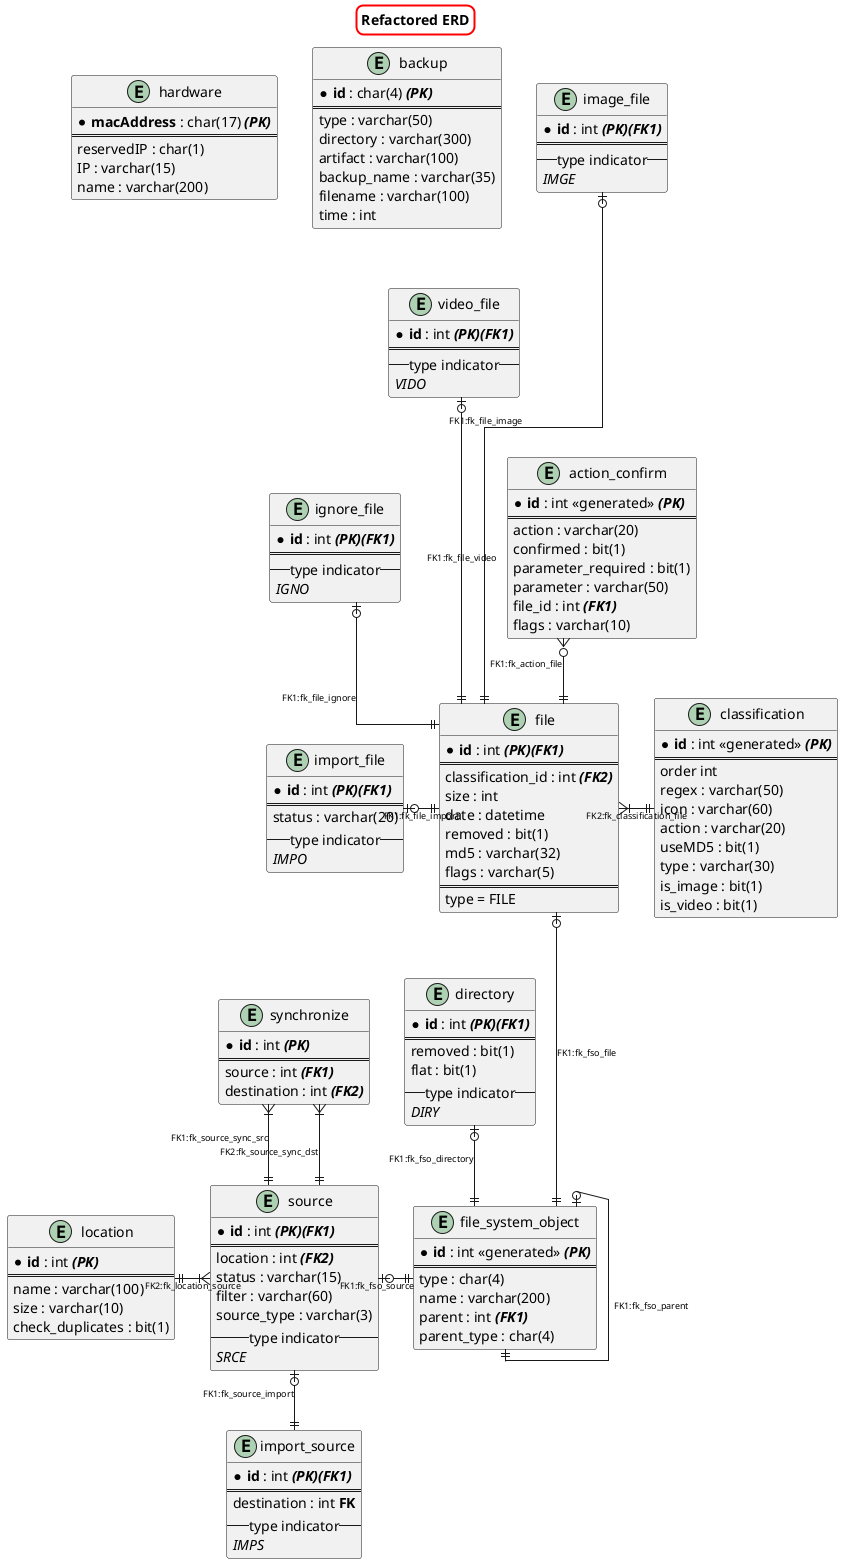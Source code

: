 @startuml
skinparam titleBorderRoundCorner 15
skinparam titleBorderThickness 2
skinparam titleBorderColor red
skinparam entityFontSize 12
skinparam arrowFontSize 9
title Refactored ERD
skinparam linetype ortho
scale 1

entity file_system_object {
  * **id** : int <<generated>> **//(PK)//**
  ==
  type : char(4)
  name : varchar(200)
  parent : int **//(FK1)//**
  parent_type : char(4)
}

entity file {
   * **id** : int **//(PK)(FK1)//**
   ==
   classification_id : int **//(FK2)//**
   size : int
   date : datetime
   removed : bit(1)
   md5 : varchar(32)
   flags : varchar(5)
   ==
   type = FILE
}

entity image_file {
   * **id** : int **//(PK)(FK1)//**
   ==
   --type indicator--
   //IMGE//
}

entity video_file {
   * **id** : int **//(PK)(FK1)//**
   ==
   --type indicator--
   //VIDO//
}

entity ignore_file {
  * **id** : int **//(PK)(FK1)//**
  ==
  --type indicator--
  //IGNO//
}

entity import_file {
  * **id** : int **//(PK)(FK1)//**
  ==
  status : varchar(20)
  --type indicator--
  //IMPO//
}

entity directory {
  * **id** : int **//(PK)(FK1)//**
  ==
  removed : bit(1)
  flat : bit(1)
  --type indicator--
  //DIRY//
}

entity source {
  * **id** : int **//(PK)(FK1)//**
  ==
  location : int **//(FK2)//**
  status : varchar(15)
  filter : varchar(60)
  source_type : varchar(3)
  --type indicator--
  //SRCE//
}

entity import_source {
  * **id** : int **//(PK)(FK1)//**
  ==
  destination : int **FK**
  --type indicator--
  //IMPS//
}

entity classification {
  * **id** : int <<generated>> **//(PK)//**
  ==
  order int
  regex : varchar(50)
  icon : varchar(60)
  action : varchar(20)
  useMD5 : bit(1)
  type : varchar(30)
  is_image : bit(1)
  is_video : bit(1)
}

entity backup {
  * **id** : char(4) **//(PK)//**
  ==
  type : varchar(50)
  directory : varchar(300)
  artifact : varchar(100)
  backup_name : varchar(35)
  filename : varchar(100)
  time : int
}

entity hardware {
  * **macAddress** : char(17) **//(PK)//**
  ==
  reservedIP : char(1)
  IP : varchar(15)
  name : varchar(200)
}

entity location {
  * **id** : int **//(PK)//**
  ==
  name : varchar(100)
  size : varchar(10)
  check_duplicates : bit(1)
}

entity synchronize {
 * **id** : int **//(PK)//**
 ==
 source : int **//(FK1)//**
 destination : int **//(FK2)//**
}

entity action_confirm {
   * **id** : int <<generated>> **//(PK)//**
   ==
   action : varchar(20)
   confirmed : bit(1)
   parameter_required : bit(1)
   parameter : varchar(50)
   file_id : int **//(FK1)//**
   flags : varchar(10)
}

file_system_object   |o-d-|| file_system_object : FK1:fk_fso_parent
file                 |o-r-|| file_system_object : FK1:fk_fso_file
directory            |o-r-|| file_system_object : FK1:fk_fso_directory
source               |o-r-|| file_system_object : FK1:fk_fso_source
image_file           |o-r-|| file               : FK1:fk_file_image
video_file           |o-r-|| file               : FK1:fk_file_video
ignore_file          |o-r-|| file               : FK1:fk_file_ignore
import_file          |o-r-|| file               : FK1:fk_file_import
import_source        ||-u-o| source             : FK1:fk_source_import
file                 }|-r-|| classification     : FK2:fk_classification_file
source               }|-l-|| location           : FK2:fk_location_source
synchronize          }|-d-|| source             : FK1:fk_source_sync_src
synchronize          }|-d-|| source             : FK2:fk_source_sync_dst
action_confirm       }o-d-|| file               : FK1:fk_action_file

image_file           ||-[hidden]d-|| video_file
video_file           ||-[hidden]d-|| ignore_file
ignore_file          ||-[hidden]d-|| import_file
file                 ||-[hidden]d-|| directory
directory            ||-[hidden]d-|| source
image_file           ||-[hidden]l-|| backup
backup               ||-[hidden]l-|| hardware
@enduml
